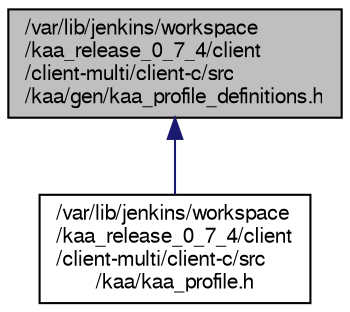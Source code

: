 digraph "/var/lib/jenkins/workspace/kaa_release_0_7_4/client/client-multi/client-c/src/kaa/gen/kaa_profile_definitions.h"
{
  bgcolor="transparent";
  edge [fontname="FreeSans",fontsize="10",labelfontname="FreeSans",labelfontsize="10"];
  node [fontname="FreeSans",fontsize="10",shape=record];
  Node1 [label="/var/lib/jenkins/workspace\l/kaa_release_0_7_4/client\l/client-multi/client-c/src\l/kaa/gen/kaa_profile_definitions.h",height=0.2,width=0.4,color="black", fillcolor="grey75", style="filled" fontcolor="black"];
  Node1 -> Node2 [dir="back",color="midnightblue",fontsize="10",style="solid",fontname="FreeSans"];
  Node2 [label="/var/lib/jenkins/workspace\l/kaa_release_0_7_4/client\l/client-multi/client-c/src\l/kaa/kaa_profile.h",height=0.2,width=0.4,color="black",URL="$kaa__profile_8h.html",tooltip="Kaa profile reporting API. "];
}

